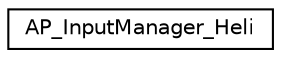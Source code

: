 digraph "Graphical Class Hierarchy"
{
 // INTERACTIVE_SVG=YES
  edge [fontname="Helvetica",fontsize="10",labelfontname="Helvetica",labelfontsize="10"];
  node [fontname="Helvetica",fontsize="10",shape=record];
  rankdir="LR";
  Node1 [label="AP_InputManager_Heli",height=0.2,width=0.4,color="black", fillcolor="white", style="filled",URL="$classAP__InputManager__Heli.html",tooltip="Class managing the pilot&#39;s control inputs for Conventional Helicopter. "];
}
